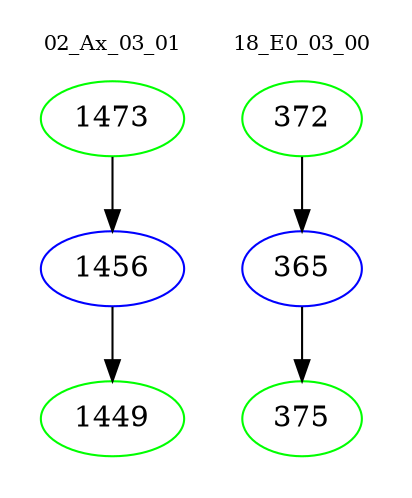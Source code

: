 digraph{
subgraph cluster_0 {
color = white
label = "02_Ax_03_01";
fontsize=10;
T0_1473 [label="1473", color="green"]
T0_1473 -> T0_1456 [color="black"]
T0_1456 [label="1456", color="blue"]
T0_1456 -> T0_1449 [color="black"]
T0_1449 [label="1449", color="green"]
}
subgraph cluster_1 {
color = white
label = "18_E0_03_00";
fontsize=10;
T1_372 [label="372", color="green"]
T1_372 -> T1_365 [color="black"]
T1_365 [label="365", color="blue"]
T1_365 -> T1_375 [color="black"]
T1_375 [label="375", color="green"]
}
}
